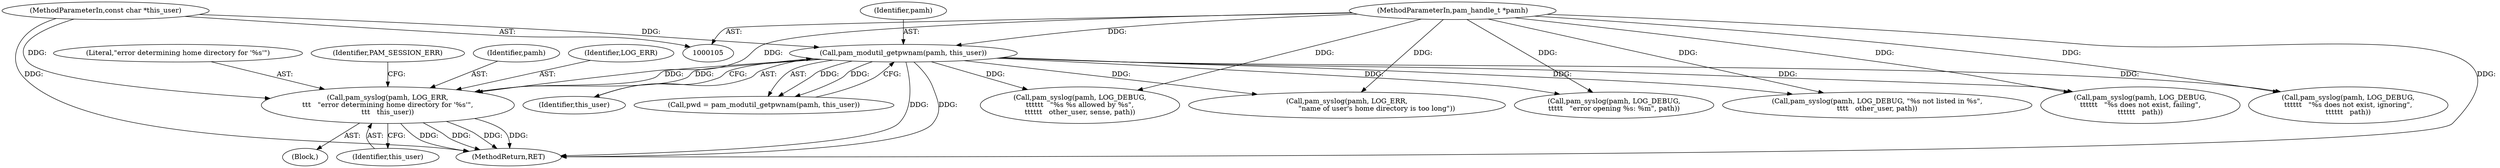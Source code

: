 digraph "0_altlinux_843807a3a90f52e7538be756616510730a24739a@API" {
"1000137" [label="(Call,pam_syslog(pamh, LOG_ERR,\n\t\t\t   \"error determining home directory for '%s'\",\n\t\t\t   this_user))"];
"1000129" [label="(Call,pam_modutil_getpwnam(pamh, this_user))"];
"1000106" [label="(MethodParameterIn,pam_handle_t *pamh)"];
"1000108" [label="(MethodParameterIn,const char *this_user)"];
"1000130" [label="(Identifier,pamh)"];
"1000131" [label="(Identifier,this_user)"];
"1000140" [label="(Literal,\"error determining home directory for '%s'\")"];
"1000335" [label="(Call,pam_syslog(pamh, LOG_DEBUG,\n\t\t\t\t\t\t   \"%s does not exist, ignoring\",\n\t\t\t\t\t\t   path))"];
"1000137" [label="(Call,pam_syslog(pamh, LOG_ERR,\n\t\t\t   \"error determining home directory for '%s'\",\n\t\t\t   this_user))"];
"1000356" [label="(Call,pam_syslog(pamh, LOG_DEBUG,\n\t\t\t\t\t   \"error opening %s: %m\", path))"];
"1000136" [label="(Block,)"];
"1000143" [label="(Identifier,PAM_SESSION_ERR)"];
"1000294" [label="(Call,pam_syslog(pamh, LOG_DEBUG,\n\t\t\t\t\t\t   \"%s %s allowed by %s\",\n\t\t\t\t\t\t   other_user, sense, path))"];
"1000127" [label="(Call,pwd = pam_modutil_getpwnam(pamh, this_user))"];
"1000167" [label="(Call,pam_syslog(pamh, LOG_ERR,\n                           \"name of user's home directory is too long\"))"];
"1000138" [label="(Identifier,pamh)"];
"1000108" [label="(MethodParameterIn,const char *this_user)"];
"1000308" [label="(Call,pam_syslog(pamh, LOG_DEBUG, \"%s not listed in %s\",\n\t\t\t\t   other_user, path))"];
"1000363" [label="(MethodReturn,RET)"];
"1000106" [label="(MethodParameterIn,pam_handle_t *pamh)"];
"1000141" [label="(Identifier,this_user)"];
"1000129" [label="(Call,pam_modutil_getpwnam(pamh, this_user))"];
"1000139" [label="(Identifier,LOG_ERR)"];
"1000345" [label="(Call,pam_syslog(pamh, LOG_DEBUG,\n\t\t\t\t\t\t   \"%s does not exist, failing\",\n\t\t\t\t\t\t   path))"];
"1000137" -> "1000136"  [label="AST: "];
"1000137" -> "1000141"  [label="CFG: "];
"1000138" -> "1000137"  [label="AST: "];
"1000139" -> "1000137"  [label="AST: "];
"1000140" -> "1000137"  [label="AST: "];
"1000141" -> "1000137"  [label="AST: "];
"1000143" -> "1000137"  [label="CFG: "];
"1000137" -> "1000363"  [label="DDG: "];
"1000137" -> "1000363"  [label="DDG: "];
"1000137" -> "1000363"  [label="DDG: "];
"1000137" -> "1000363"  [label="DDG: "];
"1000129" -> "1000137"  [label="DDG: "];
"1000129" -> "1000137"  [label="DDG: "];
"1000106" -> "1000137"  [label="DDG: "];
"1000108" -> "1000137"  [label="DDG: "];
"1000129" -> "1000127"  [label="AST: "];
"1000129" -> "1000131"  [label="CFG: "];
"1000130" -> "1000129"  [label="AST: "];
"1000131" -> "1000129"  [label="AST: "];
"1000127" -> "1000129"  [label="CFG: "];
"1000129" -> "1000363"  [label="DDG: "];
"1000129" -> "1000363"  [label="DDG: "];
"1000129" -> "1000127"  [label="DDG: "];
"1000129" -> "1000127"  [label="DDG: "];
"1000106" -> "1000129"  [label="DDG: "];
"1000108" -> "1000129"  [label="DDG: "];
"1000129" -> "1000167"  [label="DDG: "];
"1000129" -> "1000294"  [label="DDG: "];
"1000129" -> "1000308"  [label="DDG: "];
"1000129" -> "1000335"  [label="DDG: "];
"1000129" -> "1000345"  [label="DDG: "];
"1000129" -> "1000356"  [label="DDG: "];
"1000106" -> "1000105"  [label="AST: "];
"1000106" -> "1000363"  [label="DDG: "];
"1000106" -> "1000167"  [label="DDG: "];
"1000106" -> "1000294"  [label="DDG: "];
"1000106" -> "1000308"  [label="DDG: "];
"1000106" -> "1000335"  [label="DDG: "];
"1000106" -> "1000345"  [label="DDG: "];
"1000106" -> "1000356"  [label="DDG: "];
"1000108" -> "1000105"  [label="AST: "];
"1000108" -> "1000363"  [label="DDG: "];
}
